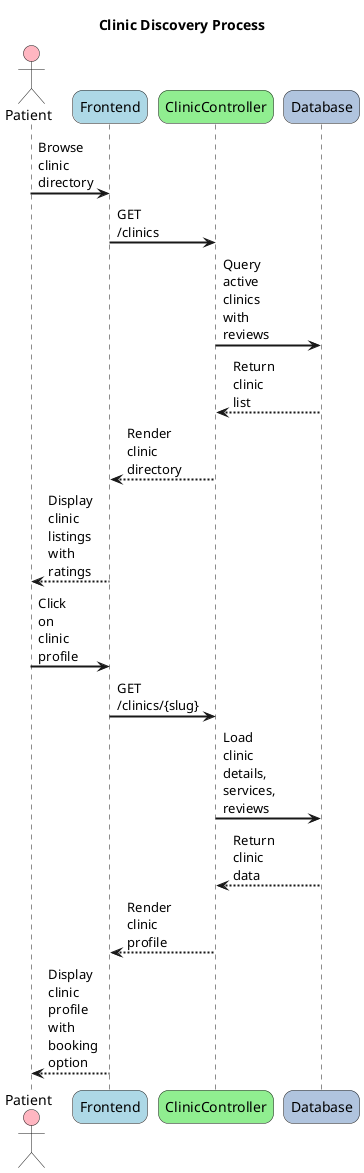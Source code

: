 @startuml ClinicDiscovery
skinparam backgroundColor #FFFFFF
skinparam sequenceArrowThickness 2
skinparam roundcorner 20
skinparam maxmessagesize 40

title Clinic Discovery Process

actor "Patient" as P #lightpink
participant "Frontend" as F #lightblue
participant "ClinicController" as CC #lightgreen
participant "Database" as DB #lightsteelblue

P -> F: Browse clinic directory
F -> CC: GET /clinics
CC -> DB: Query active clinics with reviews
DB --> CC: Return clinic list
CC --> F: Render clinic directory
F --> P: Display clinic listings with ratings

P -> F: Click on clinic profile
F -> CC: GET /clinics/{slug}
CC -> DB: Load clinic details, services, reviews
DB --> CC: Return clinic data
CC --> F: Render clinic profile
F --> P: Display clinic profile with booking option

@enduml
